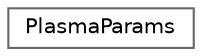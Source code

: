 digraph "Graphical Class Hierarchy"
{
 // INTERACTIVE_SVG=YES
 // LATEX_PDF_SIZE
  bgcolor="transparent";
  edge [fontname=Helvetica,fontsize=10,labelfontname=Helvetica,labelfontsize=10];
  node [fontname=Helvetica,fontsize=10,shape=box,height=0.2,width=0.4];
  rankdir="LR";
  Node0 [id="Node000000",label="PlasmaParams",height=0.2,width=0.4,color="grey40", fillcolor="white", style="filled",URL="$d5/d77/_fx_noise_ring_8h.html#d8/dcc/struct_plasma_params",tooltip=" "];
}
